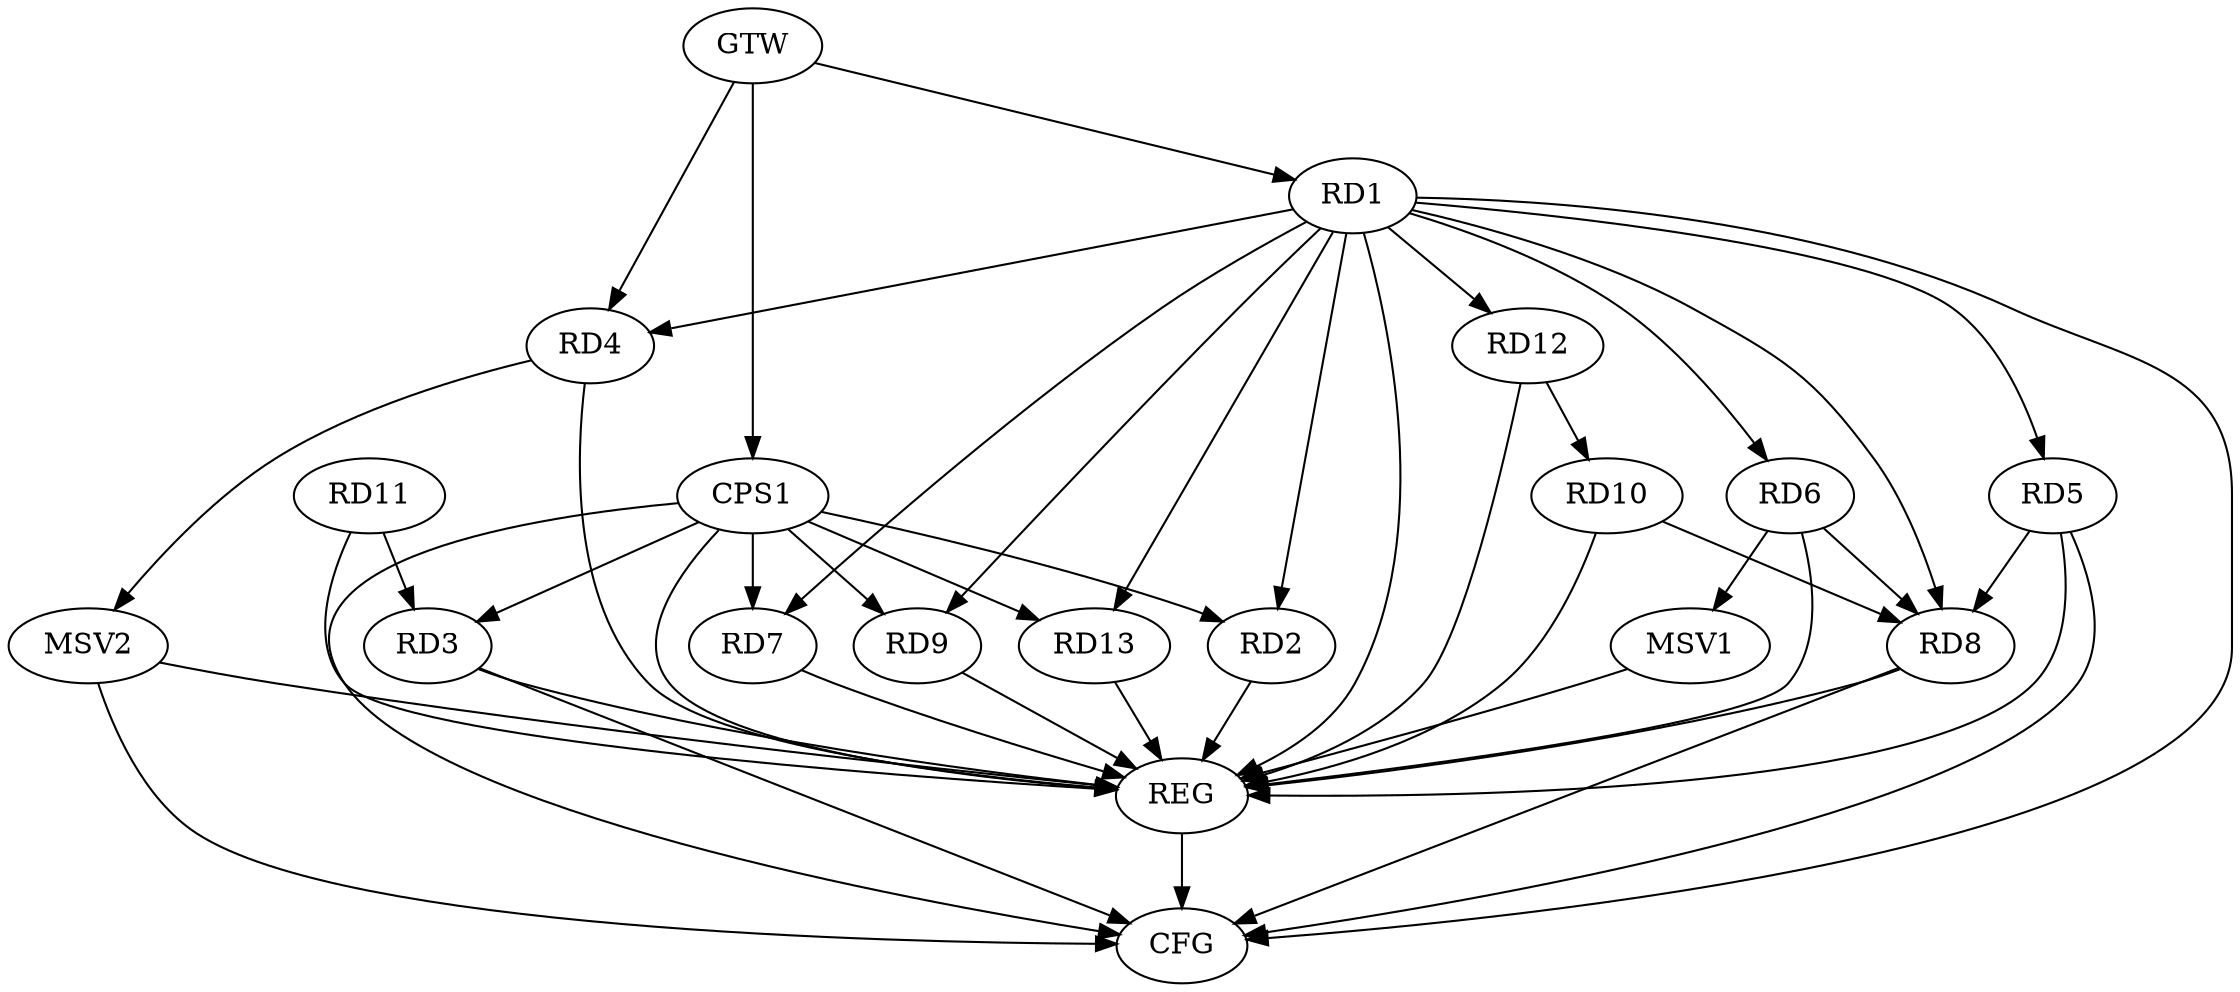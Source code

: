 strict digraph G {
  RD1 [ label="RD1" ];
  RD2 [ label="RD2" ];
  RD3 [ label="RD3" ];
  RD4 [ label="RD4" ];
  RD5 [ label="RD5" ];
  RD6 [ label="RD6" ];
  RD7 [ label="RD7" ];
  RD8 [ label="RD8" ];
  RD9 [ label="RD9" ];
  RD10 [ label="RD10" ];
  RD11 [ label="RD11" ];
  RD12 [ label="RD12" ];
  RD13 [ label="RD13" ];
  CPS1 [ label="CPS1" ];
  GTW [ label="GTW" ];
  REG [ label="REG" ];
  CFG [ label="CFG" ];
  MSV1 [ label="MSV1" ];
  MSV2 [ label="MSV2" ];
  RD1 -> RD5;
  RD1 -> RD8;
  RD1 -> RD12;
  RD11 -> RD3;
  RD5 -> RD8;
  RD6 -> RD8;
  RD10 -> RD8;
  RD12 -> RD10;
  CPS1 -> RD2;
  CPS1 -> RD3;
  CPS1 -> RD7;
  CPS1 -> RD9;
  CPS1 -> RD13;
  GTW -> RD1;
  GTW -> RD4;
  GTW -> CPS1;
  RD1 -> REG;
  RD2 -> REG;
  RD3 -> REG;
  RD4 -> REG;
  RD5 -> REG;
  RD6 -> REG;
  RD7 -> REG;
  RD8 -> REG;
  RD9 -> REG;
  RD10 -> REG;
  RD11 -> REG;
  RD12 -> REG;
  RD13 -> REG;
  CPS1 -> REG;
  RD3 -> CFG;
  RD1 -> CFG;
  RD8 -> CFG;
  RD5 -> CFG;
  CPS1 -> CFG;
  REG -> CFG;
  RD1 -> RD6;
  RD1 -> RD7;
  RD1 -> RD13;
  RD1 -> RD2;
  RD1 -> RD4;
  RD1 -> RD9;
  RD6 -> MSV1;
  MSV1 -> REG;
  RD4 -> MSV2;
  MSV2 -> REG;
  MSV2 -> CFG;
}
